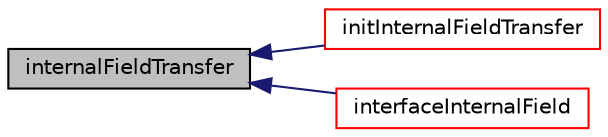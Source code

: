 digraph "internalFieldTransfer"
{
  bgcolor="transparent";
  edge [fontname="Helvetica",fontsize="10",labelfontname="Helvetica",labelfontsize="10"];
  node [fontname="Helvetica",fontsize="10",shape=record];
  rankdir="LR";
  Node33 [label="internalFieldTransfer",height=0.2,width=0.4,color="black", fillcolor="grey75", style="filled", fontcolor="black"];
  Node33 -> Node34 [dir="back",color="midnightblue",fontsize="10",style="solid",fontname="Helvetica"];
  Node34 [label="initInternalFieldTransfer",height=0.2,width=0.4,color="red",URL="$a23681.html#a3a6291b93fd6e84017540a21f0d994f7",tooltip="Initialise neighbour field transfer. "];
  Node33 -> Node36 [dir="back",color="midnightblue",fontsize="10",style="solid",fontname="Helvetica"];
  Node36 [label="interfaceInternalField",height=0.2,width=0.4,color="red",URL="$a23681.html#aa8871ae0f8409c5f343da9516cd8c846",tooltip="Return the values of the given internal data adjacent to. "];
}
